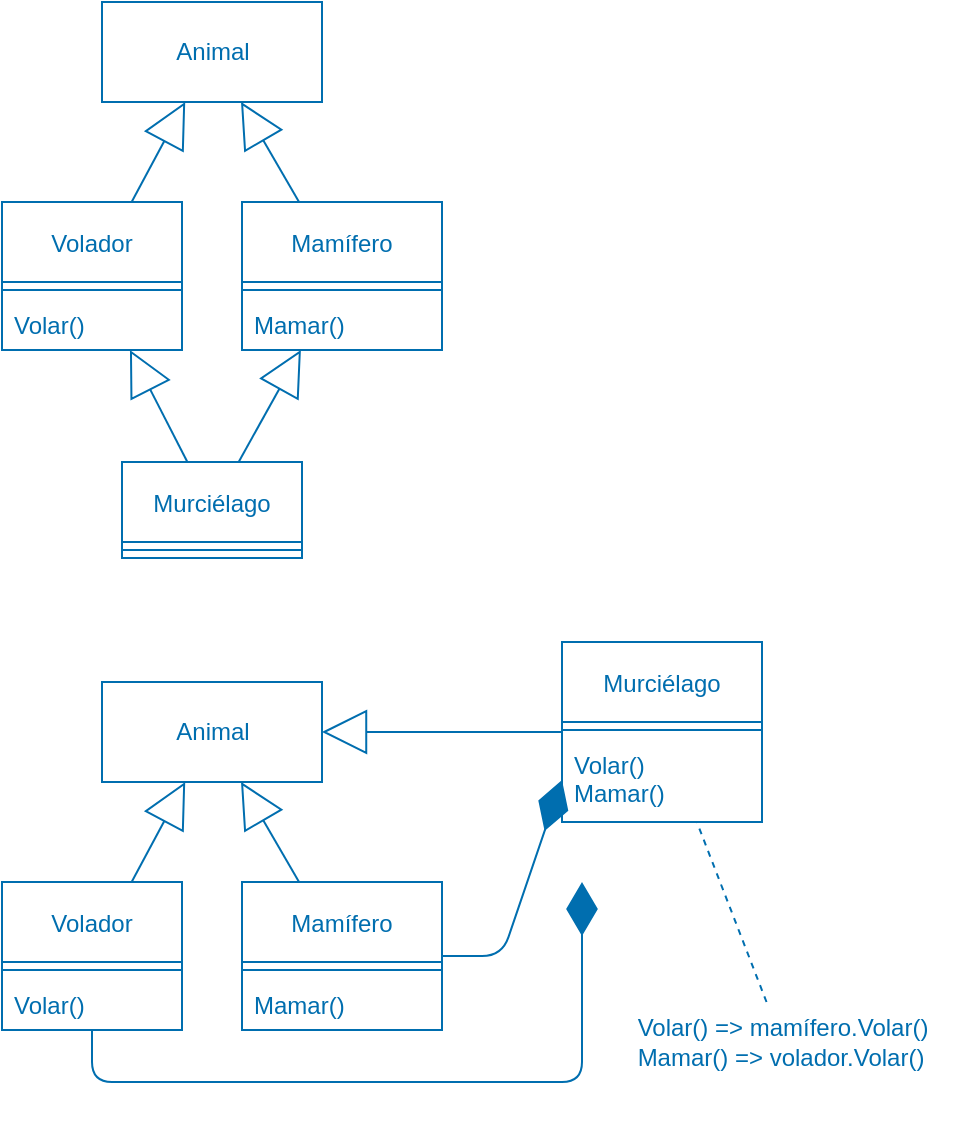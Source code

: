 <mxfile>
    <diagram id="ME14ZrENKLqDYr_cWZbU" name="Page-1">
        <mxGraphModel dx="640" dy="540" grid="1" gridSize="10" guides="1" tooltips="1" connect="1" arrows="1" fold="1" page="1" pageScale="1" pageWidth="850" pageHeight="1100" math="0" shadow="0">
            <root>
                <mxCell id="0"/>
                <mxCell id="1" parent="0"/>
                <mxCell id="62" value="" style="endArrow=block;html=1;endFill=0;elbow=vertical;strokeColor=#006EAF;fontColor=#006EAF;strokeWidth=1;endSize=20;" parent="1" source="75" target="64" edge="1">
                    <mxGeometry width="160" relative="1" as="geometry">
                        <mxPoint x="204.375" y="160" as="sourcePoint"/>
                        <mxPoint x="160" y="168.2" as="targetPoint"/>
                    </mxGeometry>
                </mxCell>
                <mxCell id="64" value="Animal" style="html=1;fillColor=none;fontColor=#006EAF;strokeColor=#006EAF;" parent="1" vertex="1">
                    <mxGeometry x="170" y="40" width="110" height="50" as="geometry"/>
                </mxCell>
                <mxCell id="72" value="" style="endArrow=block;html=1;endFill=0;elbow=vertical;strokeColor=#006EAF;fontColor=#006EAF;strokeWidth=1;endSize=20;" parent="1" source="79" target="64" edge="1">
                    <mxGeometry width="160" relative="1" as="geometry">
                        <mxPoint x="133.958" y="290" as="sourcePoint"/>
                        <mxPoint x="205.417" y="210" as="targetPoint"/>
                    </mxGeometry>
                </mxCell>
                <mxCell id="75" value="Volador" style="swimlane;fontStyle=0;align=center;verticalAlign=middle;childLayout=stackLayout;horizontal=1;startSize=40;horizontalStack=0;resizeParent=1;resizeParentMax=0;resizeLast=0;collapsible=1;marginBottom=0;fillColor=none;fontColor=#006EAF;strokeColor=#006EAF;" parent="1" vertex="1">
                    <mxGeometry x="120" y="140" width="90" height="74" as="geometry"/>
                </mxCell>
                <mxCell id="77" value="" style="line;strokeWidth=1;fillColor=none;align=left;verticalAlign=middle;spacingTop=-1;spacingLeft=3;spacingRight=3;rotatable=0;labelPosition=right;points=[];portConstraint=eastwest;strokeColor=inherit;" parent="75" vertex="1">
                    <mxGeometry y="40" width="90" height="8" as="geometry"/>
                </mxCell>
                <mxCell id="76" value="Volar()" style="text;strokeColor=none;fillColor=none;align=left;verticalAlign=top;spacingLeft=4;spacingRight=4;overflow=hidden;rotatable=0;points=[[0,0.5],[1,0.5]];portConstraint=eastwest;fontColor=#006EAF;" parent="75" vertex="1">
                    <mxGeometry y="48" width="90" height="26" as="geometry"/>
                </mxCell>
                <mxCell id="79" value="Mamífero" style="swimlane;fontStyle=0;align=center;verticalAlign=middle;childLayout=stackLayout;horizontal=1;startSize=40;horizontalStack=0;resizeParent=1;resizeParentMax=0;resizeLast=0;collapsible=1;marginBottom=0;fillColor=none;fontColor=#006EAF;strokeColor=#006EAF;" parent="1" vertex="1">
                    <mxGeometry x="240" y="140" width="100" height="74" as="geometry"/>
                </mxCell>
                <mxCell id="81" value="" style="line;strokeWidth=1;fillColor=none;align=left;verticalAlign=middle;spacingTop=-1;spacingLeft=3;spacingRight=3;rotatable=0;labelPosition=right;points=[];portConstraint=eastwest;strokeColor=inherit;" parent="79" vertex="1">
                    <mxGeometry y="40" width="100" height="8" as="geometry"/>
                </mxCell>
                <mxCell id="80" value="Mamar()" style="text;strokeColor=none;fillColor=none;align=left;verticalAlign=top;spacingLeft=4;spacingRight=4;overflow=hidden;rotatable=0;points=[[0,0.5],[1,0.5]];portConstraint=eastwest;fontColor=#006EAF;" parent="79" vertex="1">
                    <mxGeometry y="48" width="100" height="26" as="geometry"/>
                </mxCell>
                <mxCell id="87" value="Murciélago" style="swimlane;fontStyle=0;align=center;verticalAlign=middle;childLayout=stackLayout;horizontal=1;startSize=40;horizontalStack=0;resizeParent=1;resizeParentMax=0;resizeLast=0;collapsible=1;marginBottom=0;fillColor=none;fontColor=#006EAF;strokeColor=#006EAF;" parent="1" vertex="1">
                    <mxGeometry x="180" y="270" width="90" height="48" as="geometry"/>
                </mxCell>
                <mxCell id="89" value="" style="line;strokeWidth=1;fillColor=none;align=left;verticalAlign=middle;spacingTop=-1;spacingLeft=3;spacingRight=3;rotatable=0;labelPosition=right;points=[];portConstraint=eastwest;strokeColor=inherit;" parent="87" vertex="1">
                    <mxGeometry y="40" width="90" height="8" as="geometry"/>
                </mxCell>
                <mxCell id="90" value="" style="endArrow=block;html=1;endFill=0;elbow=vertical;strokeColor=#006EAF;fontColor=#006EAF;strokeWidth=1;endSize=20;" parent="1" source="87" target="75" edge="1">
                    <mxGeometry width="160" relative="1" as="geometry">
                        <mxPoint x="201.818" y="150" as="sourcePoint"/>
                        <mxPoint x="233.636" y="80" as="targetPoint"/>
                    </mxGeometry>
                </mxCell>
                <mxCell id="91" value="" style="endArrow=block;html=1;endFill=0;elbow=vertical;strokeColor=#006EAF;fontColor=#006EAF;strokeWidth=1;endSize=20;" parent="1" source="87" target="79" edge="1">
                    <mxGeometry width="160" relative="1" as="geometry">
                        <mxPoint x="235.421" y="270" as="sourcePoint"/>
                        <mxPoint x="207.477" y="224" as="targetPoint"/>
                    </mxGeometry>
                </mxCell>
                <mxCell id="94" value="Animal" style="html=1;fillColor=none;fontColor=#006EAF;strokeColor=#006EAF;" parent="1" vertex="1">
                    <mxGeometry x="170" y="380" width="110" height="50" as="geometry"/>
                </mxCell>
                <mxCell id="107" value="Murciélago" style="swimlane;fontStyle=0;align=center;verticalAlign=middle;childLayout=stackLayout;horizontal=1;startSize=40;horizontalStack=0;resizeParent=1;resizeParentMax=0;resizeLast=0;collapsible=1;marginBottom=0;fillColor=none;fontColor=#006EAF;strokeColor=#006EAF;" parent="1" vertex="1">
                    <mxGeometry x="400" y="360" width="100" height="90" as="geometry"/>
                </mxCell>
                <mxCell id="108" value="" style="line;strokeWidth=1;fillColor=none;align=left;verticalAlign=middle;spacingTop=-1;spacingLeft=3;spacingRight=3;rotatable=0;labelPosition=right;points=[];portConstraint=eastwest;strokeColor=inherit;" parent="107" vertex="1">
                    <mxGeometry y="40" width="100" height="8" as="geometry"/>
                </mxCell>
                <mxCell id="129" value="Volar()&#10;Mamar()" style="text;strokeColor=none;fillColor=none;align=left;verticalAlign=top;spacingLeft=4;spacingRight=4;overflow=hidden;rotatable=0;points=[[0,0.5],[1,0.5]];portConstraint=eastwest;fontColor=#006EAF;" parent="107" vertex="1">
                    <mxGeometry y="48" width="100" height="42" as="geometry"/>
                </mxCell>
                <mxCell id="115" value="" style="endArrow=diamondThin;endFill=1;endSize=24;html=1;fontColor=#006EAF;fillColor=#1ba1e2;strokeColor=#006EAF;labelBackgroundColor=none;" parent="1" source="124" edge="1">
                    <mxGeometry x="-0.578" y="31" width="160" relative="1" as="geometry">
                        <mxPoint x="540" y="570" as="sourcePoint"/>
                        <mxPoint x="410" y="480" as="targetPoint"/>
                        <mxPoint x="1" as="offset"/>
                        <Array as="points">
                            <mxPoint x="165" y="580"/>
                            <mxPoint x="410" y="580"/>
                        </Array>
                    </mxGeometry>
                </mxCell>
                <mxCell id="116" value="" style="endArrow=diamondThin;endFill=1;endSize=24;html=1;fontColor=#006EAF;fillColor=#1ba1e2;strokeColor=#006EAF;labelBackgroundColor=none;entryX=0;entryY=0.5;entryDx=0;entryDy=0;" parent="1" source="125" target="129" edge="1">
                    <mxGeometry x="-0.519" y="-25" width="160" relative="1" as="geometry">
                        <mxPoint x="365.818" y="490" as="sourcePoint"/>
                        <mxPoint x="227.798" y="440" as="targetPoint"/>
                        <mxPoint as="offset"/>
                        <Array as="points">
                            <mxPoint x="370" y="517"/>
                        </Array>
                    </mxGeometry>
                </mxCell>
                <mxCell id="117" value="" style="endArrow=block;html=1;endFill=0;elbow=vertical;strokeColor=#006EAF;fontColor=#006EAF;strokeWidth=1;endSize=20;" parent="1" source="107" target="94" edge="1">
                    <mxGeometry width="160" relative="1" as="geometry">
                        <mxPoint x="317.184" y="590" as="sourcePoint"/>
                        <mxPoint x="325.34" y="548" as="targetPoint"/>
                    </mxGeometry>
                </mxCell>
                <mxCell id="120" value="" style="endArrow=block;html=1;endFill=0;elbow=vertical;strokeColor=#006EAF;fontColor=#006EAF;strokeWidth=1;endSize=20;" parent="1" source="122" target="94" edge="1">
                    <mxGeometry width="160" relative="1" as="geometry">
                        <mxPoint x="204.375" y="500" as="sourcePoint"/>
                        <mxPoint x="211.607" y="430" as="targetPoint"/>
                    </mxGeometry>
                </mxCell>
                <mxCell id="121" value="" style="endArrow=block;html=1;endFill=0;elbow=vertical;strokeColor=#006EAF;fontColor=#006EAF;strokeWidth=1;endSize=20;" parent="1" source="125" target="94" edge="1">
                    <mxGeometry width="160" relative="1" as="geometry">
                        <mxPoint x="133.958" y="630" as="sourcePoint"/>
                        <mxPoint x="239.509" y="430" as="targetPoint"/>
                    </mxGeometry>
                </mxCell>
                <mxCell id="122" value="Volador" style="swimlane;fontStyle=0;align=center;verticalAlign=middle;childLayout=stackLayout;horizontal=1;startSize=40;horizontalStack=0;resizeParent=1;resizeParentMax=0;resizeLast=0;collapsible=1;marginBottom=0;fillColor=none;fontColor=#006EAF;strokeColor=#006EAF;" parent="1" vertex="1">
                    <mxGeometry x="120" y="480" width="90" height="74" as="geometry"/>
                </mxCell>
                <mxCell id="123" value="" style="line;strokeWidth=1;fillColor=none;align=left;verticalAlign=middle;spacingTop=-1;spacingLeft=3;spacingRight=3;rotatable=0;labelPosition=right;points=[];portConstraint=eastwest;strokeColor=inherit;" parent="122" vertex="1">
                    <mxGeometry y="40" width="90" height="8" as="geometry"/>
                </mxCell>
                <mxCell id="124" value="Volar()" style="text;strokeColor=none;fillColor=none;align=left;verticalAlign=top;spacingLeft=4;spacingRight=4;overflow=hidden;rotatable=0;points=[[0,0.5],[1,0.5]];portConstraint=eastwest;fontColor=#006EAF;" parent="122" vertex="1">
                    <mxGeometry y="48" width="90" height="26" as="geometry"/>
                </mxCell>
                <mxCell id="125" value="Mamífero" style="swimlane;fontStyle=0;align=center;verticalAlign=middle;childLayout=stackLayout;horizontal=1;startSize=40;horizontalStack=0;resizeParent=1;resizeParentMax=0;resizeLast=0;collapsible=1;marginBottom=0;fillColor=none;fontColor=#006EAF;strokeColor=#006EAF;" parent="1" vertex="1">
                    <mxGeometry x="240" y="480" width="100" height="74" as="geometry"/>
                </mxCell>
                <mxCell id="126" value="" style="line;strokeWidth=1;fillColor=none;align=left;verticalAlign=middle;spacingTop=-1;spacingLeft=3;spacingRight=3;rotatable=0;labelPosition=right;points=[];portConstraint=eastwest;strokeColor=inherit;" parent="125" vertex="1">
                    <mxGeometry y="40" width="100" height="8" as="geometry"/>
                </mxCell>
                <mxCell id="127" value="Mamar()" style="text;strokeColor=none;fillColor=none;align=left;verticalAlign=top;spacingLeft=4;spacingRight=4;overflow=hidden;rotatable=0;points=[[0,0.5],[1,0.5]];portConstraint=eastwest;fontColor=#006EAF;" parent="125" vertex="1">
                    <mxGeometry y="48" width="100" height="26" as="geometry"/>
                </mxCell>
                <mxCell id="131" value="Volar() =&amp;gt; mamífero.Volar()&lt;br&gt;&lt;div style=&quot;text-align: left;&quot;&gt;&lt;span style=&quot;background-color: initial;&quot;&gt;Mamar() =&amp;gt; volador.Volar()&lt;/span&gt;&lt;/div&gt;" style="text;html=1;align=center;verticalAlign=middle;resizable=0;points=[];autosize=1;strokeColor=none;fillColor=none;fontColor=#006EAF;" parent="1" vertex="1">
                    <mxGeometry x="425" y="540" width="170" height="40" as="geometry"/>
                </mxCell>
                <mxCell id="132" value="" style="edgeStyle=none;html=1;endArrow=none;endSize=12;dashed=1;verticalAlign=bottom;labelBackgroundColor=none;fontColor=#006EAF;fillColor=#1ba1e2;strokeColor=#006EAF;endFill=0;" parent="1" source="131" target="107" edge="1">
                    <mxGeometry width="160" relative="1" as="geometry">
                        <mxPoint x="250" y="390" as="sourcePoint"/>
                        <mxPoint x="410" y="390" as="targetPoint"/>
                    </mxGeometry>
                </mxCell>
            </root>
        </mxGraphModel>
    </diagram>
</mxfile>